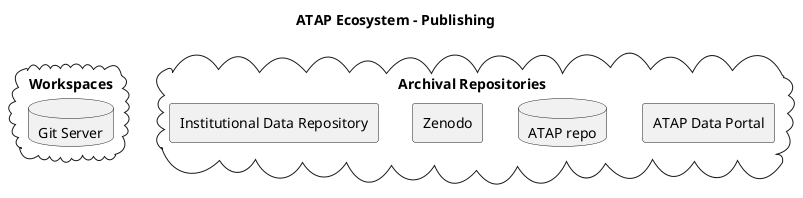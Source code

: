 
@startuml

title: ATAP Ecosystem - Publishing


cloud Workspaces as ws {

database "Git Server" as git {

}



}

cloud "Archival Repositories" as ar {
rectangle "ATAP Data Portal" as adp {

}
database "ATAP repo" as a {


}

rectangle "Zenodo" as z {

}

rectangle "Institutional Data Repository" as idp {

}

rectangle "Institutional Data Repo" as z {

}

}

@enduml
